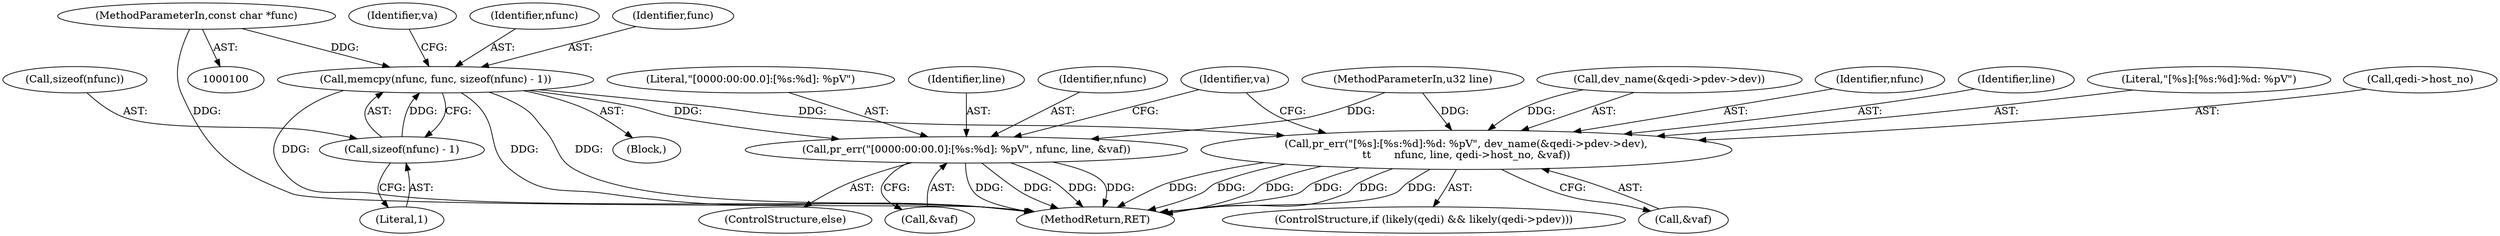 digraph "1_linux_c09581a52765a85f19fc35340127396d5e3379cc@API" {
"1000114" [label="(Call,memcpy(nfunc, func, sizeof(nfunc) - 1))"];
"1000102" [label="(MethodParameterIn,const char *func)"];
"1000117" [label="(Call,sizeof(nfunc) - 1)"];
"1000143" [label="(Call,pr_err(\"[%s]:[%s:%d]:%d: %pV\", dev_name(&qedi->pdev->dev),\n\t\t       nfunc, line, qedi->host_no, &vaf))"];
"1000160" [label="(Call,pr_err(\"[0000:00:00.0]:[%s:%d]: %pV\", nfunc, line, &vaf))"];
"1000103" [label="(MethodParameterIn,u32 line)"];
"1000161" [label="(Literal,\"[0000:00:00.0]:[%s:%d]: %pV\")"];
"1000154" [label="(Call,qedi->host_no)"];
"1000115" [label="(Identifier,nfunc)"];
"1000116" [label="(Identifier,func)"];
"1000114" [label="(Call,memcpy(nfunc, func, sizeof(nfunc) - 1))"];
"1000118" [label="(Call,sizeof(nfunc))"];
"1000145" [label="(Call,dev_name(&qedi->pdev->dev))"];
"1000135" [label="(ControlStructure,if (likely(qedi) && likely(qedi->pdev)))"];
"1000122" [label="(Identifier,va)"];
"1000163" [label="(Identifier,line)"];
"1000120" [label="(Literal,1)"];
"1000162" [label="(Identifier,nfunc)"];
"1000157" [label="(Call,&vaf)"];
"1000160" [label="(Call,pr_err(\"[0000:00:00.0]:[%s:%d]: %pV\", nfunc, line, &vaf))"];
"1000117" [label="(Call,sizeof(nfunc) - 1)"];
"1000152" [label="(Identifier,nfunc)"];
"1000153" [label="(Identifier,line)"];
"1000167" [label="(Identifier,va)"];
"1000105" [label="(Block,)"];
"1000164" [label="(Call,&vaf)"];
"1000102" [label="(MethodParameterIn,const char *func)"];
"1000168" [label="(MethodReturn,RET)"];
"1000143" [label="(Call,pr_err(\"[%s]:[%s:%d]:%d: %pV\", dev_name(&qedi->pdev->dev),\n\t\t       nfunc, line, qedi->host_no, &vaf))"];
"1000159" [label="(ControlStructure,else)"];
"1000144" [label="(Literal,\"[%s]:[%s:%d]:%d: %pV\")"];
"1000114" -> "1000105"  [label="AST: "];
"1000114" -> "1000117"  [label="CFG: "];
"1000115" -> "1000114"  [label="AST: "];
"1000116" -> "1000114"  [label="AST: "];
"1000117" -> "1000114"  [label="AST: "];
"1000122" -> "1000114"  [label="CFG: "];
"1000114" -> "1000168"  [label="DDG: "];
"1000114" -> "1000168"  [label="DDG: "];
"1000114" -> "1000168"  [label="DDG: "];
"1000102" -> "1000114"  [label="DDG: "];
"1000117" -> "1000114"  [label="DDG: "];
"1000114" -> "1000143"  [label="DDG: "];
"1000114" -> "1000160"  [label="DDG: "];
"1000102" -> "1000100"  [label="AST: "];
"1000102" -> "1000168"  [label="DDG: "];
"1000117" -> "1000120"  [label="CFG: "];
"1000118" -> "1000117"  [label="AST: "];
"1000120" -> "1000117"  [label="AST: "];
"1000143" -> "1000135"  [label="AST: "];
"1000143" -> "1000157"  [label="CFG: "];
"1000144" -> "1000143"  [label="AST: "];
"1000145" -> "1000143"  [label="AST: "];
"1000152" -> "1000143"  [label="AST: "];
"1000153" -> "1000143"  [label="AST: "];
"1000154" -> "1000143"  [label="AST: "];
"1000157" -> "1000143"  [label="AST: "];
"1000167" -> "1000143"  [label="CFG: "];
"1000143" -> "1000168"  [label="DDG: "];
"1000143" -> "1000168"  [label="DDG: "];
"1000143" -> "1000168"  [label="DDG: "];
"1000143" -> "1000168"  [label="DDG: "];
"1000143" -> "1000168"  [label="DDG: "];
"1000143" -> "1000168"  [label="DDG: "];
"1000145" -> "1000143"  [label="DDG: "];
"1000103" -> "1000143"  [label="DDG: "];
"1000160" -> "1000159"  [label="AST: "];
"1000160" -> "1000164"  [label="CFG: "];
"1000161" -> "1000160"  [label="AST: "];
"1000162" -> "1000160"  [label="AST: "];
"1000163" -> "1000160"  [label="AST: "];
"1000164" -> "1000160"  [label="AST: "];
"1000167" -> "1000160"  [label="CFG: "];
"1000160" -> "1000168"  [label="DDG: "];
"1000160" -> "1000168"  [label="DDG: "];
"1000160" -> "1000168"  [label="DDG: "];
"1000160" -> "1000168"  [label="DDG: "];
"1000103" -> "1000160"  [label="DDG: "];
}
